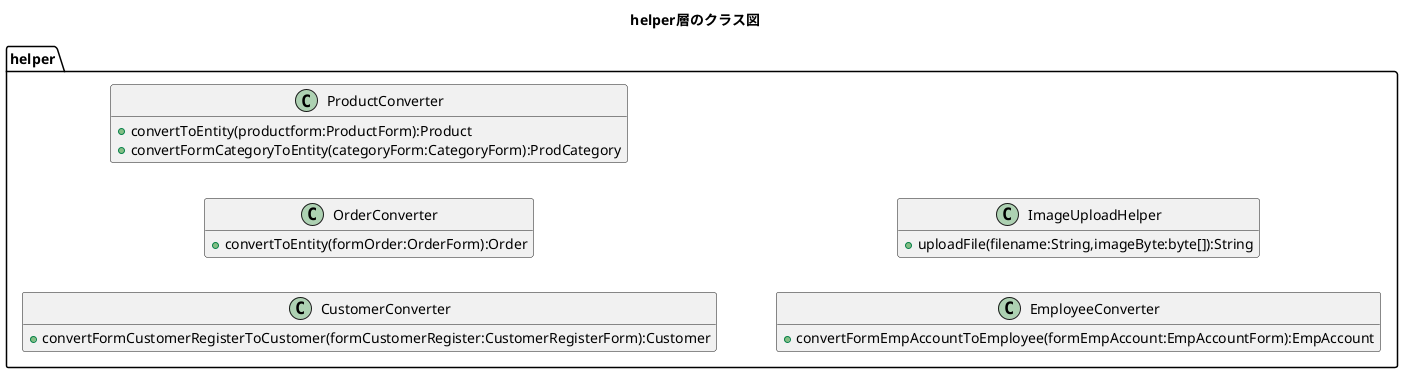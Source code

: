 @startuml
title helper層のクラス図
hide empty members
left to right direction

package helper{
    class CustomerConverter{
        +convertFormCustomerRegisterToCustomer(formCustomerRegister:CustomerRegisterForm):Customer
    }

    class OrderConverter{
        +convertToEntity(formOrder:OrderForm):Order
    }

    class ProductConverter{
        +convertToEntity(productform:ProductForm):Product
        +convertFormCategoryToEntity(categoryForm:CategoryForm):ProdCategory
    }

    class EmployeeConverter{
        +convertFormEmpAccountToEmployee(formEmpAccount:EmpAccountForm):EmpAccount
    }
    
    class ImageUploadHelper{
    	+uploadFile(filename:String,imageByte:byte[]):String
    }
}
@enduml